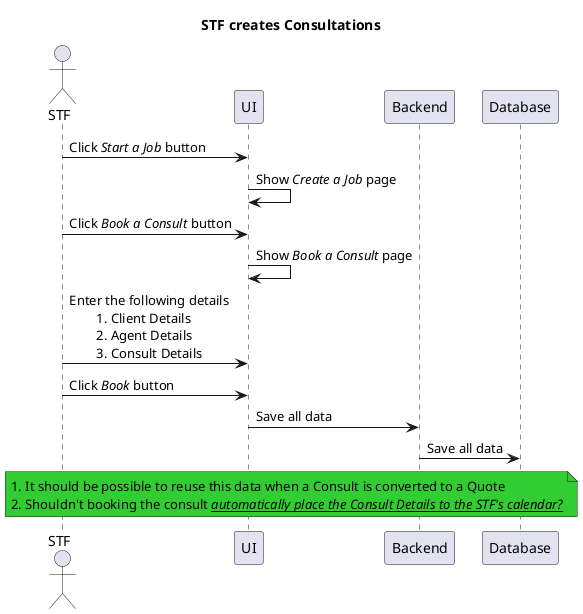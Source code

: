 ' STF wants to create Consultations

@startuml
    title STF creates Consultations

    actor "STF" as STF

    STF  -> UI: Click //Start a Job// button
    UI -> UI: Show //Create a Job// page
    STF -> UI: Click //Book a Consult// button
    UI -> UI: Show //Book a Consult// page
    STF -> UI: Enter the following details\n\t1. Client Details\n\t2. Agent Details\n\t3. Consult Details

    STF -> UI: Click //Book// button

    UI -> Backend: Save all data
    Backend -> Database: Save all data

    note over STF, Database #LimeGreen
        1. It should be possible to reuse this data when a Consult is converted to a Quote
        2. Shouldn't booking the consult //<u>automatically place the Consult Details to the STF's calendar?</u>//
    end note
@enduml